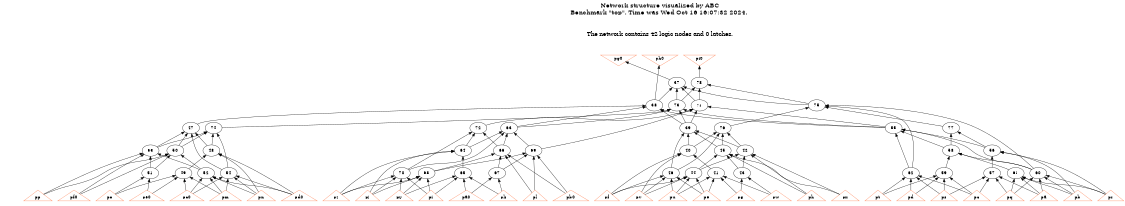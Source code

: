 # Network structure generated by ABC

digraph network {
size = "7.5,10";
center = true;
edge [dir = back];

{
  node [shape = plaintext];
  edge [style = invis];
  LevelTitle1 [label=""];
  LevelTitle2 [label=""];
  Level6 [label = ""];
  Level5 [label = ""];
  Level4 [label = ""];
  Level3 [label = ""];
  Level2 [label = ""];
  Level1 [label = ""];
  Level0 [label = ""];
  LevelTitle1 ->  LevelTitle2 ->  Level6 ->  Level5 ->  Level4 ->  Level3 ->  Level2 ->  Level1 ->  Level0;
}

{
  rank = same;
  LevelTitle1;
  title1 [shape=plaintext,
          fontsize=20,
          fontname = "Times-Roman",
          label="Network structure visualized by ABC\nBenchmark \"top\". Time was Wed Oct 16 16:07:32 2024. "
         ];
}

{
  rank = same;
  LevelTitle2;
  title2 [shape=plaintext,
          fontsize=18,
          fontname = "Times-Roman",
          label="The network contains 42 logic nodes and 0 latches.\n"
         ];
}

{
  rank = same;
  Level6;
  Node33 [label = "pg0", shape = invtriangle, color = coral, fillcolor = coral];
  Node34 [label = "ph0", shape = invtriangle, color = coral, fillcolor = coral];
  Node35 [label = "pi0", shape = invtriangle, color = coral, fillcolor = coral];
}

{
  rank = same;
  Level5;
  Node37 [label = "37\n", shape = ellipse];
  Node78 [label = "78\n", shape = ellipse];
}

{
  rank = same;
  Level4;
  Node38 [label = "38\n", shape = ellipse];
  Node71 [label = "71\n", shape = ellipse];
  Node73 [label = "73\n", shape = ellipse];
  Node75 [label = "75\n", shape = ellipse];
}

{
  rank = same;
  Level3;
  Node39 [label = "39\n", shape = ellipse];
  Node47 [label = "47\n", shape = ellipse];
  Node55 [label = "55\n", shape = ellipse];
  Node63 [label = "63\n", shape = ellipse];
  Node72 [label = "72\n", shape = ellipse];
  Node74 [label = "74\n", shape = ellipse];
  Node76 [label = "76\n", shape = ellipse];
  Node77 [label = "77\n", shape = ellipse];
}

{
  rank = same;
  Level2;
  Node40 [label = "40\n", shape = ellipse];
  Node42 [label = "42\n", shape = ellipse];
  Node45 [label = "45\n", shape = ellipse];
  Node48 [label = "48\n", shape = ellipse];
  Node50 [label = "50\n", shape = ellipse];
  Node53 [label = "53\n", shape = ellipse];
  Node56 [label = "56\n", shape = ellipse];
  Node58 [label = "58\n", shape = ellipse];
  Node64 [label = "64\n", shape = ellipse];
  Node66 [label = "66\n", shape = ellipse];
  Node69 [label = "69\n", shape = ellipse];
}

{
  rank = same;
  Level1;
  Node41 [label = "41\n", shape = ellipse];
  Node43 [label = "43\n", shape = ellipse];
  Node44 [label = "44\n", shape = ellipse];
  Node46 [label = "46\n", shape = ellipse];
  Node49 [label = "49\n", shape = ellipse];
  Node51 [label = "51\n", shape = ellipse];
  Node52 [label = "52\n", shape = ellipse];
  Node54 [label = "54\n", shape = ellipse];
  Node57 [label = "57\n", shape = ellipse];
  Node59 [label = "59\n", shape = ellipse];
  Node60 [label = "60\n", shape = ellipse];
  Node61 [label = "61\n", shape = ellipse];
  Node62 [label = "62\n", shape = ellipse];
  Node65 [label = "65\n", shape = ellipse];
  Node67 [label = "67\n", shape = ellipse];
  Node68 [label = "68\n", shape = ellipse];
  Node70 [label = "70\n", shape = ellipse];
}

{
  rank = same;
  Level0;
  Node1 [label = "pp", shape = triangle, color = coral, fillcolor = coral];
  Node2 [label = "pa0", shape = triangle, color = coral, fillcolor = coral];
  Node3 [label = "pq", shape = triangle, color = coral, fillcolor = coral];
  Node4 [label = "pb0", shape = triangle, color = coral, fillcolor = coral];
  Node5 [label = "pr", shape = triangle, color = coral, fillcolor = coral];
  Node6 [label = "pc0", shape = triangle, color = coral, fillcolor = coral];
  Node7 [label = "ps", shape = triangle, color = coral, fillcolor = coral];
  Node8 [label = "pd0", shape = triangle, color = coral, fillcolor = coral];
  Node9 [label = "pt", shape = triangle, color = coral, fillcolor = coral];
  Node10 [label = "pe0", shape = triangle, color = coral, fillcolor = coral];
  Node11 [label = "pu", shape = triangle, color = coral, fillcolor = coral];
  Node12 [label = "pf0", shape = triangle, color = coral, fillcolor = coral];
  Node13 [label = "pv", shape = triangle, color = coral, fillcolor = coral];
  Node14 [label = "pw", shape = triangle, color = coral, fillcolor = coral];
  Node15 [label = "px", shape = triangle, color = coral, fillcolor = coral];
  Node16 [label = "py", shape = triangle, color = coral, fillcolor = coral];
  Node17 [label = "pz", shape = triangle, color = coral, fillcolor = coral];
  Node18 [label = "pa", shape = triangle, color = coral, fillcolor = coral];
  Node19 [label = "pb", shape = triangle, color = coral, fillcolor = coral];
  Node20 [label = "pc", shape = triangle, color = coral, fillcolor = coral];
  Node21 [label = "pd", shape = triangle, color = coral, fillcolor = coral];
  Node22 [label = "pe", shape = triangle, color = coral, fillcolor = coral];
  Node23 [label = "pf", shape = triangle, color = coral, fillcolor = coral];
  Node24 [label = "pg", shape = triangle, color = coral, fillcolor = coral];
  Node25 [label = "ph", shape = triangle, color = coral, fillcolor = coral];
  Node26 [label = "pi", shape = triangle, color = coral, fillcolor = coral];
  Node27 [label = "pj", shape = triangle, color = coral, fillcolor = coral];
  Node28 [label = "pk", shape = triangle, color = coral, fillcolor = coral];
  Node29 [label = "pl", shape = triangle, color = coral, fillcolor = coral];
  Node30 [label = "pm", shape = triangle, color = coral, fillcolor = coral];
  Node31 [label = "pn", shape = triangle, color = coral, fillcolor = coral];
  Node32 [label = "po", shape = triangle, color = coral, fillcolor = coral];
}

title1 -> title2 [style = invis];
title2 -> Node33 [style = invis];
title2 -> Node34 [style = invis];
title2 -> Node35 [style = invis];
Node33 -> Node34 [style = invis];
Node34 -> Node35 [style = invis];
Node33 -> Node37 [style = solid];
Node34 -> Node38 [style = solid];
Node35 -> Node78 [style = solid];
Node37 -> Node38 [style = solid];
Node37 -> Node71 [style = solid];
Node37 -> Node73 [style = solid];
Node37 -> Node75 [style = solid];
Node38 -> Node39 [style = solid];
Node38 -> Node47 [style = solid];
Node38 -> Node55 [style = solid];
Node38 -> Node63 [style = solid];
Node39 -> Node40 [style = solid];
Node39 -> Node42 [style = solid];
Node39 -> Node45 [style = solid];
Node39 -> Node46 [style = solid];
Node40 -> Node41 [style = solid];
Node40 -> Node13 [style = solid];
Node40 -> Node23 [style = solid];
Node41 -> Node11 [style = solid];
Node41 -> Node14 [style = solid];
Node41 -> Node22 [style = solid];
Node41 -> Node24 [style = solid];
Node42 -> Node43 [style = solid];
Node42 -> Node44 [style = solid];
Node42 -> Node15 [style = solid];
Node42 -> Node25 [style = solid];
Node43 -> Node14 [style = solid];
Node43 -> Node24 [style = solid];
Node44 -> Node11 [style = solid];
Node44 -> Node13 [style = solid];
Node44 -> Node22 [style = solid];
Node44 -> Node23 [style = solid];
Node45 -> Node43 [style = solid];
Node45 -> Node44 [style = solid];
Node45 -> Node15 [style = solid];
Node45 -> Node25 [style = solid];
Node46 -> Node11 [style = solid];
Node46 -> Node13 [style = solid];
Node46 -> Node22 [style = solid];
Node46 -> Node23 [style = solid];
Node47 -> Node48 [style = solid];
Node47 -> Node50 [style = solid];
Node47 -> Node53 [style = solid];
Node47 -> Node54 [style = solid];
Node48 -> Node49 [style = solid];
Node48 -> Node8 [style = solid];
Node48 -> Node31 [style = solid];
Node49 -> Node6 [style = solid];
Node49 -> Node10 [style = solid];
Node49 -> Node30 [style = solid];
Node49 -> Node32 [style = solid];
Node50 -> Node51 [style = solid];
Node50 -> Node52 [style = solid];
Node50 -> Node1 [style = solid];
Node50 -> Node12 [style = solid];
Node51 -> Node10 [style = solid];
Node51 -> Node32 [style = solid];
Node52 -> Node6 [style = solid];
Node52 -> Node8 [style = solid];
Node52 -> Node30 [style = solid];
Node52 -> Node31 [style = solid];
Node53 -> Node51 [style = solid];
Node53 -> Node52 [style = solid];
Node53 -> Node1 [style = solid];
Node53 -> Node12 [style = solid];
Node54 -> Node6 [style = solid];
Node54 -> Node8 [style = solid];
Node54 -> Node30 [style = solid];
Node54 -> Node31 [style = solid];
Node55 -> Node56 [style = solid];
Node55 -> Node58 [style = solid];
Node55 -> Node60 [style = solid];
Node55 -> Node62 [style = solid];
Node56 -> Node57 [style = solid];
Node56 -> Node5 [style = solid];
Node56 -> Node19 [style = solid];
Node57 -> Node3 [style = solid];
Node57 -> Node7 [style = solid];
Node57 -> Node18 [style = solid];
Node57 -> Node20 [style = solid];
Node58 -> Node59 [style = solid];
Node58 -> Node60 [style = solid];
Node58 -> Node61 [style = solid];
Node59 -> Node7 [style = solid];
Node59 -> Node9 [style = solid];
Node59 -> Node20 [style = solid];
Node59 -> Node21 [style = solid];
Node60 -> Node3 [style = solid];
Node60 -> Node5 [style = solid];
Node60 -> Node18 [style = solid];
Node60 -> Node19 [style = solid];
Node61 -> Node3 [style = solid];
Node61 -> Node5 [style = solid];
Node61 -> Node18 [style = solid];
Node61 -> Node19 [style = solid];
Node62 -> Node7 [style = solid];
Node62 -> Node9 [style = solid];
Node62 -> Node20 [style = solid];
Node62 -> Node21 [style = solid];
Node63 -> Node64 [style = solid];
Node63 -> Node66 [style = solid];
Node63 -> Node69 [style = solid];
Node63 -> Node70 [style = solid];
Node64 -> Node65 [style = solid];
Node64 -> Node17 [style = solid];
Node64 -> Node27 [style = solid];
Node65 -> Node2 [style = solid];
Node65 -> Node16 [style = solid];
Node65 -> Node26 [style = solid];
Node65 -> Node28 [style = solid];
Node66 -> Node67 [style = solid];
Node66 -> Node68 [style = solid];
Node66 -> Node4 [style = solid];
Node66 -> Node29 [style = solid];
Node67 -> Node2 [style = solid];
Node67 -> Node28 [style = solid];
Node68 -> Node16 [style = solid];
Node68 -> Node17 [style = solid];
Node68 -> Node26 [style = solid];
Node68 -> Node27 [style = solid];
Node69 -> Node67 [style = solid];
Node69 -> Node68 [style = solid];
Node69 -> Node4 [style = solid];
Node69 -> Node29 [style = solid];
Node70 -> Node16 [style = solid];
Node70 -> Node17 [style = solid];
Node70 -> Node26 [style = solid];
Node70 -> Node27 [style = solid];
Node71 -> Node39 [style = solid];
Node71 -> Node55 [style = solid];
Node71 -> Node72 [style = solid];
Node71 -> Node69 [style = solid];
Node72 -> Node64 [style = solid];
Node72 -> Node66 [style = solid];
Node72 -> Node70 [style = solid];
Node73 -> Node39 [style = solid];
Node73 -> Node74 [style = solid];
Node73 -> Node55 [style = solid];
Node73 -> Node63 [style = solid];
Node74 -> Node48 [style = solid];
Node74 -> Node50 [style = solid];
Node74 -> Node53 [style = solid];
Node74 -> Node54 [style = solid];
Node75 -> Node76 [style = solid];
Node75 -> Node77 [style = solid];
Node75 -> Node60 [style = solid];
Node75 -> Node62 [style = solid];
Node76 -> Node40 [style = solid];
Node76 -> Node42 [style = solid];
Node76 -> Node45 [style = solid];
Node76 -> Node46 [style = solid];
Node77 -> Node56 [style = solid];
Node77 -> Node58 [style = solid];
Node78 -> Node71 [style = solid];
Node78 -> Node73 [style = solid];
Node78 -> Node75 [style = solid];
}

